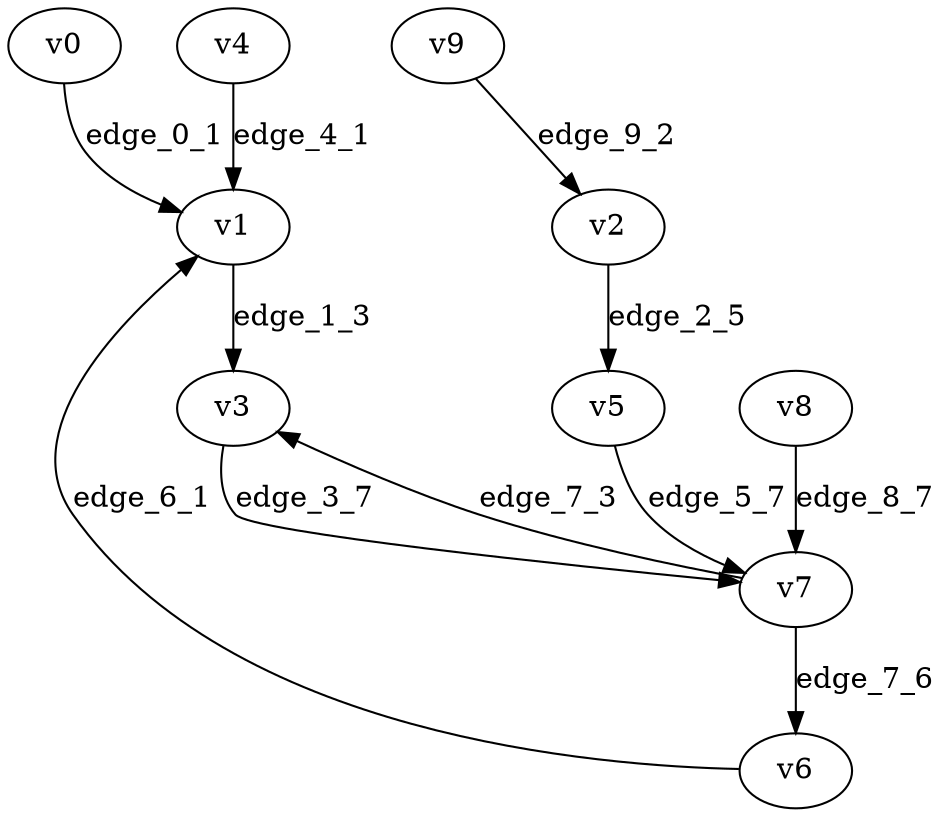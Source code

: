digraph G {
    // Stochastic discounted game

    v0 [name="v0", player=0];
    v1 [name="v1", player=-1];
    v2 [name="v2", player=-1];
    v3 [name="v3", player=1];
    v4 [name="v4", player=0];
    v5 [name="v5", player=0];
    v6 [name="v6", player=1];
    v7 [name="v7", player=-1];
    v8 [name="v8", player=1];
    v9 [name="v9", player=1];

    v0 -> v1 [label="edge_0_1", weight=-2.541728, discount=0.240768];
    v1 -> v3 [label="edge_1_3", probability=1.000000];
    v2 -> v5 [label="edge_2_5", probability=1.000000];
    v3 -> v7 [label="edge_3_7", weight=3.837666, discount=0.359971];
    v4 -> v1 [label="edge_4_1", weight=2.874788, discount=0.694852];
    v5 -> v7 [label="edge_5_7", weight=2.426251, discount=0.261512];
    v6 -> v1 [label="edge_6_1", weight=0.619245, discount=0.286592];
    v7 -> v3 [label="edge_7_3", probability=0.504131];
    v7 -> v6 [label="edge_7_6", probability=0.495869];
    v8 -> v7 [label="edge_8_7", weight=7.829680, discount=0.147362];
    v9 -> v2 [label="edge_9_2", weight=-9.119200, discount=0.739384];
}